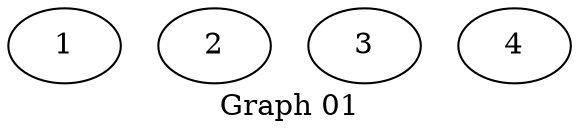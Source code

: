 graph test1 {
 label="Graph 01"; 
 1;
 2;
 3;
 4;

}

digraph test1b {
 label="Graph 01: Tree Decomposition"
 1 -> 2 -> 3 -> 4;
}

digraph test1c {
 label="Graph 01: Sigma/Alpha"
 node [shape=record];
 1 -> 2 -> 3 -> 4;
 1 [label = "|1234"]
 2 [label = "|234"]
 3 [label = "|34"]
 4 [label = "|4"]
}

graph test2 {
 label="Graph 02"
 1 -- 2;
 3;
 4;
}

digraph test2b {
 label="Graph 02: Tree Decomposition"
 12 -> 3 -> 4;
}

digraph test2c {
 label="Graph 02: Sigma/Alpha"
 node [shape=record];
 12 -> 3 -> 4;
 12 [label = "|1234"]
 3 [label = "|34"]
 4 [label = "|4"]
}

graph test3 {
 label="Graph 03"
 1--2;
 3--4;
}

digraph test3b {
 label="Graph 03: Tree Decomposition"
 12 -> 34;
}

digraph test3c {
 label="Graph 03: Sigma/Alpha"
 node [shape=record];
 12 -> 34;
 12 [label = "|1234"]
 34 [label = "|34"]
}


graph test4 {
 label="Graph 04"
 1 -- 2;
 1 -- 3;
 4;
}

digraph test4b {
 label="Graph 04a: Tree Decomposition (\"natural\")"
 1 -> 12;
 1 -> 13;
 1 -> 4;
}

digraph test4c {
 label="Graph 04a: Sigma/Alpha"
 node [shape = record];
 1 -> 12;
 1 -> 13;
 1 -> 4;
 1 [label = "|1234"];
 12 [label = "1|2"];
 13 [label = "1|3"];
 4 [label = "|4"];
}

digraph test4d {
 label="Graph 04b: Tree Decomposition (\"efficient\")"
 12 -> 13 -> 4;
}

digraph test4e {
 label="Graph 04b: Sigma/Alpha"
 node [shape = "record"];
 12 -> 13 -> 4;
 12 [label="|1234"];
 13 [label="1|34"];
 4 [label="|4"];
 
}

graph test5 {
 label="Graph 05"
 1 -- 2;
 2 -- 3;
 3 -- 4;
}

digraph test5b {
 label="Graph 05: Tree Decomposition"
 12 -> 23 -> 34;
}

digraph test5c {
 label="Graph 05: Sigma/Alpha"
 node [shape = "record"];
 12 -> 23 -> 34;
 12 [label="|1234"];
 23 [label="2|34"];
 34 [label="3|4"];
}

digraph test5d {
 rankdir=LR; 
 compound=true;
 nodesep=0.8
 subgraph cluster_0 {
  node[style=filled];
  1 -> 2 -> 3 -> 4
  3 [fillcolor=red];
  4 [fillcolor=green];
 }
 subgraph cluster_1 {
  node[style=filled];
  
  11 -> 22 -> 33 -> 44
  11 [label=1];
  22 [label=2,fillcolor=red];
  33 [label=3,fillcolor=green];
  44 [label=4,fillcolor=green];  
 }

 subgraph cluster_2 {
  node[style=filled, fillcolor=green];
  111 -> 222 -> 333 -> 444
  111 [label=1];
  222 [label=2];
  333 [label=3];
  444 [label=4];  
 }

 222 -> 22 [lhead = cluster_1, ltail = cluster_2, constraint=false];
 22 -> 2 [lhead = cluster_0, ltail = cluster_1, constraint=false];
 
 label="G05: Separators and components on the underlying graph."
 
}

graph test6 {
 label="Graph 06"
 1 -- 2;
 1 -- 3;
 1 -- 4;
}

digraph test6b {
 label="Graph 06: Tree Decomposition"
 12 -> 13 -> 14;
}

digraph test6c {
 label="Graph 06: Tree Decomposition"
 node [shape = "record"];
 12 -> 13 -> 14;
 12 [label="|1234"];
 13 [label="1|34"];
 14 [label="1|4"]; 
}

graph test7 {
 label="Graph 07"
 1 -- 2 -- 3;
 1 -- 3;
 4;
}

digraph test7b {
 label="Graph 07: Tree Decomposition"
 123 -> 4;
}

digraph test7c {
 label="Graph 07: Sigma/Alpha"
 node [shape = "record"];
 123 -> 4;
 123 [label = "|1234"];
 4 [label = "|4"];
}

graph test8 {
 label="Graph 08"
 1 -- 2;
 2 -- 3 [constraint = false];
 3 -- 1 [constraint = false];
 3 -- 4;
}

digraph test8b {
 label="Graph 08: Tree Decomposition"
 123 -> 34;
}

digraph test8c {
 label="Graph 08: Sigma/Alpha"
 node [shape = "record"];
 123 -> 34;
 123 [label="|1234"];
 34 [label="3|4"];
}

graph test9 {
 label="Graph 09"
 1 -- 2;
 2 -- 3 [constraint = false];
 4 -- 3;
 4 -- 1 [constraint = false];
}

digraph test9b {
 label="Graph 09: Tree Decomposition"
 123 -> 134;
}

digraph test9c {
 label="Graph 09: Sigma/Alpha"
 node [shape = "record"]; 
 123 -> 134;
 123 [label="|1234"];
 134 [label="13|4"];
}

graph test10 {
 label="Graph 10"
 1 -- 2;
 2 -- 3 [constraint = false];
 4 -- 3;
 4 -- 1 [constraint = false];
 1 -- 3;
}

digraph test10b {
 label="Graph 10: Tree Decomposition"
 123 -> 134;
}

digraph test10c {
 label="Graph 10: Sigma/Alpha"
 node [shape = "record"]; 
 123 -> 134;
 123 [label="|1234"];
 134 [label="13|4"];

}

digraph test10d {
 label="Tree decomposition of Graph 09 but not Graph 10"
 124 -> 234;
}

digraph test10e {
 label="Sigma/Alpha of Graph 09 but not Graph 10"
 node [shape = "record"];
 124 -> 234;
 124 [label="|1234"];
 234 [label="24|3"];
}

graph test11 {
 label="Graph 11"
 1 -- 2;
 2 -- 3 [constraint = false];
 4 -- 3;
 4 -- 1 [constraint = false];
 1 -- 3;
 4 -- 2;
}

digraph test11b {
 label="Graph 11: Tree Decomposition"
 1234;
}

digraph test11c {
 label="Graph 11: Sigma/Alpha"
 node [shape = "record"]; 
 1234 [label="|1234"];
}

graph test12 {
 label="Graph 12"
 1 -- 2 -- {3; 4} -- 5 -- 6;
}

digraph test12b {
 label="Graph 12: Tree Decomposition"
 12 -> 234 -> 345 -> 56;
}

digraph test12c {
 label="Graph 12: Sigma/Alpha"
 node [shape = "record"];
 12 -> 234 -> 345 -> 56;
 12 [label = "|123456"];
 234 [label = "2|3456"];
 345 [label = "34|56"];
 56 [label = "5|6"]; 
}

graph test12d {
   compound=true;
 rankdir=LR;
 subgraph cluster1 {
  node [style="filled"]
  a5 [fillcolor = red];
  a6 [fillcolor = green];
  
  a1 -- a2 -- {a3; a4} -- a5 -- a6;
 }
 subgraph cluster2 {
  node [style="filled"];
  { node [fillcolor = lightgrey];
   b1;
   b2;
  }
  { node [fillcolor = red];
   b3;
   b4;
  }
  { node [fillcolor = green];
   b5;
   b6;
  }
    
  b1 -- b2 -- {b3; b4} -- b5 -- b6;

 }
 subgraph cluster3 {
  node [style="filled", fillcolor=green]
  c1 [fillcolor = lightgrey];
  c2 [fillcolor = red];
  c1 -- c2 -- {c3; c4} -- c5 -- c6;
 }
 subgraph cluster4 {
  node [style="filled", fillcolor=green]
  d1 -- d2 -- {d3; d4} -- d5 -- d6;
 }
 label="G12: Separators and components on the underlying graph."
}

graph test13 {
 1 -- 2 -- 3 -- 4;
 1 -- 6 -- 5 -- 4;
 label="Graph 13"
}

digraph test13b {
 label="Graph 13: Tree Decomposition"
 124 -> 234;
 124 -> 146 -> 456;
 }

 digraph test13c {
  label="Graph 13: Sigma/Alpha";
  node[shape=record]
  124 -> 234;
  124 -> 146 -> 456;
  124 [label = "|123456"];
  234 [label="24|3"];
  146 [label="14|56"];
  456 [label="46|5"];
 }

graph test12d {
 compound=true;
 clusterrank=local;
 rankdir=LR;
 subgraph cluster1 {
  node [style="filled"]
  a4 [fillcolor = red];
  a5 [fillcolor = green];
  a6 [fillcolor = red];
  
  a1 -- a2 -- a3 -- a4;
  a1 -- a6 -- a5 -- a4;
  
 }
 subgraph cluster2 {
  node [style="filled"];
  { node [fillcolor = lightgrey];
   b2;
   b3;
  }
  { node [fillcolor = red];
   b1;
   b4;
  }
  { node [fillcolor = green];
   b5;
   b6;
  }
  b1 -- b2 -- b3 -- b4;
  b1 -- b6 -- b5 -- b4;
    

 }
 subgraph cluster3 {
  node [style="filled", fillcolor=lightgrey]
  c3 [fillcolor = green];
  c2 [fillcolor = red];
  c4 [fillcolor = red];

  c1 -- c2 -- c3 -- c4;
  c1 -- c6 -- c5 -- c4;
 }
 subgraph cluster4 {
  node [style="filled", fillcolor=green]
  d1 -- d2 -- d3 -- d4;
  d1 -- d6 -- d5 -- d4;
 }
 c4 -- b1 [style = invisible]
 a5 -- b4 [rank=same,style=invisible]
 c5 -- d2 [rank=same,style=invisible]
 label="G13: Separators and components on the underlying graph."
}
